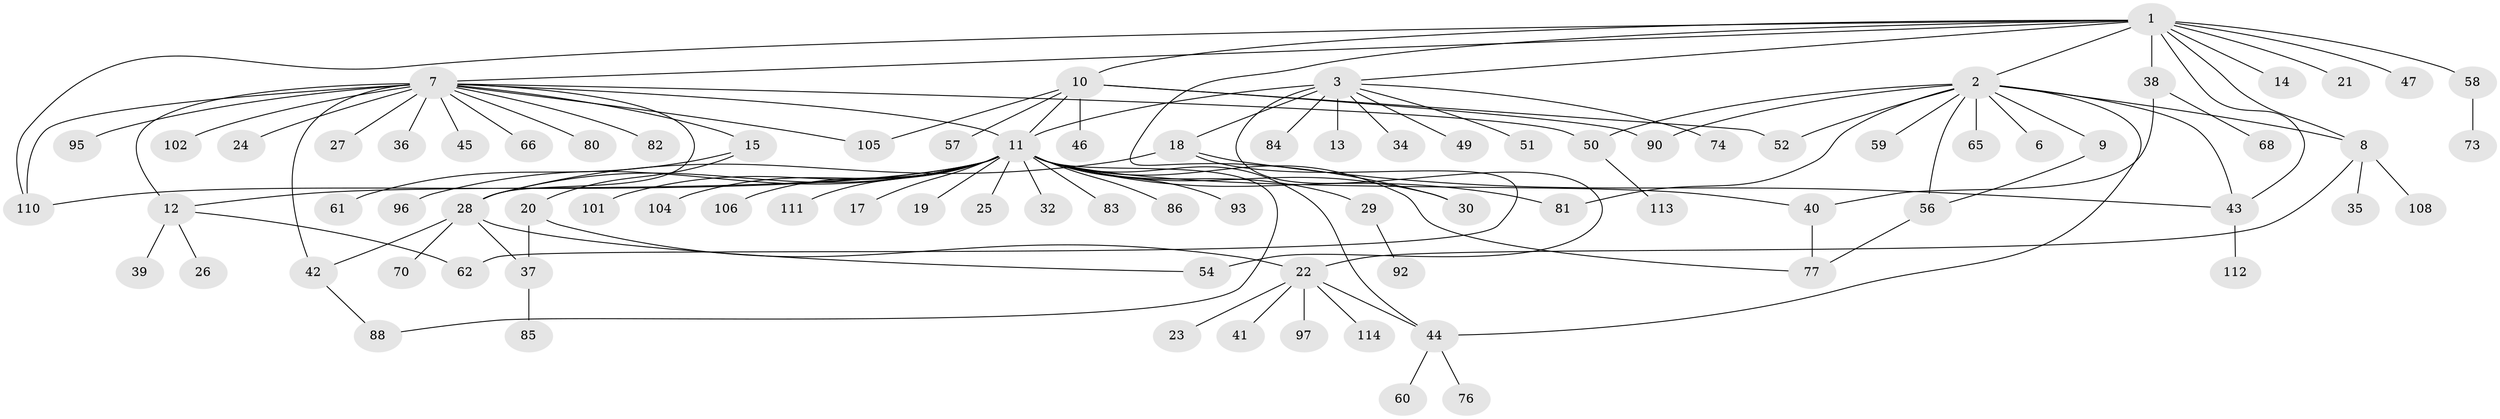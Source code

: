// original degree distribution, {15: 0.008695652173913044, 7: 0.017391304347826087, 8: 0.02608695652173913, 5: 0.043478260869565216, 1: 0.5043478260869565, 21: 0.008695652173913044, 2: 0.22608695652173913, 22: 0.008695652173913044, 6: 0.017391304347826087, 4: 0.043478260869565216, 3: 0.09565217391304348}
// Generated by graph-tools (version 1.1) at 2025/41/03/06/25 10:41:45]
// undirected, 87 vertices, 114 edges
graph export_dot {
graph [start="1"]
  node [color=gray90,style=filled];
  1 [super="+89"];
  2 [super="+4"];
  3 [super="+5"];
  6;
  7 [super="+33"];
  8 [super="+31"];
  9;
  10 [super="+64"];
  11 [super="+16"];
  12 [super="+71"];
  13 [super="+94"];
  14 [super="+99"];
  15 [super="+91"];
  17;
  18 [super="+53"];
  19;
  20 [super="+63"];
  21;
  22 [super="+100"];
  23;
  24;
  25 [super="+55"];
  26;
  27;
  28 [super="+109"];
  29;
  30;
  32;
  34;
  35;
  36;
  37 [super="+78"];
  38 [super="+107"];
  39;
  40 [super="+72"];
  41;
  42 [super="+103"];
  43 [super="+48"];
  44 [super="+79"];
  45;
  46;
  47;
  49 [super="+69"];
  50;
  51;
  52;
  54 [super="+67"];
  56 [super="+75"];
  57;
  58;
  59;
  60;
  61;
  62;
  65;
  66;
  68;
  70;
  73;
  74;
  76;
  77 [super="+115"];
  80 [super="+87"];
  81;
  82;
  83;
  84;
  85;
  86;
  88;
  90 [super="+98"];
  92;
  93;
  95;
  96;
  97;
  101;
  102;
  104;
  105;
  106;
  108;
  110;
  111;
  112;
  113;
  114;
  1 -- 2;
  1 -- 3;
  1 -- 7;
  1 -- 8;
  1 -- 10;
  1 -- 14;
  1 -- 21;
  1 -- 30;
  1 -- 38;
  1 -- 43;
  1 -- 47;
  1 -- 58;
  1 -- 110;
  2 -- 6;
  2 -- 50;
  2 -- 52;
  2 -- 81;
  2 -- 65;
  2 -- 8;
  2 -- 9;
  2 -- 44;
  2 -- 56;
  2 -- 90;
  2 -- 59;
  2 -- 43;
  3 -- 11;
  3 -- 13;
  3 -- 34;
  3 -- 49;
  3 -- 54 [weight=2];
  3 -- 84;
  3 -- 18;
  3 -- 51;
  3 -- 74;
  7 -- 11;
  7 -- 12 [weight=2];
  7 -- 15;
  7 -- 24;
  7 -- 27;
  7 -- 28;
  7 -- 36;
  7 -- 42 [weight=2];
  7 -- 45;
  7 -- 50;
  7 -- 66;
  7 -- 80;
  7 -- 82;
  7 -- 95;
  7 -- 102;
  7 -- 105;
  7 -- 110;
  8 -- 35;
  8 -- 108;
  8 -- 22;
  9 -- 56;
  10 -- 11;
  10 -- 46;
  10 -- 52;
  10 -- 57;
  10 -- 90;
  10 -- 105;
  11 -- 12;
  11 -- 17;
  11 -- 19;
  11 -- 25;
  11 -- 29;
  11 -- 30;
  11 -- 32;
  11 -- 44;
  11 -- 77;
  11 -- 81;
  11 -- 83;
  11 -- 88;
  11 -- 93;
  11 -- 96;
  11 -- 101;
  11 -- 104;
  11 -- 110;
  11 -- 111;
  11 -- 86;
  11 -- 40;
  11 -- 106;
  11 -- 28;
  12 -- 26;
  12 -- 39;
  12 -- 62;
  15 -- 20;
  15 -- 61;
  18 -- 62;
  18 -- 28;
  18 -- 43;
  20 -- 22;
  20 -- 37;
  22 -- 23;
  22 -- 41;
  22 -- 97;
  22 -- 114;
  22 -- 44;
  28 -- 70;
  28 -- 54;
  28 -- 37;
  28 -- 42;
  29 -- 92;
  37 -- 85;
  38 -- 68;
  38 -- 40;
  40 -- 77;
  42 -- 88;
  43 -- 112;
  44 -- 60;
  44 -- 76;
  50 -- 113;
  56 -- 77;
  58 -- 73;
}
